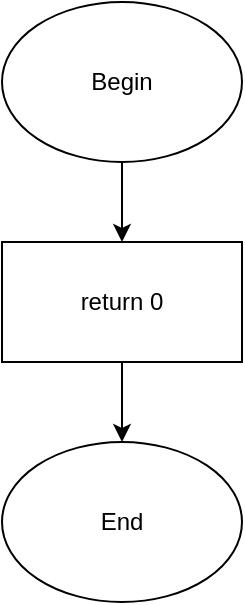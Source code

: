 <mxfile version="13.0.3" type="device"><diagram id="15e_eNpXIbb42CQJQJ2H" name="Page-1"><mxGraphModel dx="1326" dy="806" grid="1" gridSize="10" guides="1" tooltips="1" connect="1" arrows="1" fold="1" page="1" pageScale="1" pageWidth="850" pageHeight="1100" math="0" shadow="0"><root><mxCell id="0"/><mxCell id="1" parent="0"/><mxCell id="aRMEU1UnrPQB_AKytkJ--4" value="" style="edgeStyle=orthogonalEdgeStyle;rounded=0;orthogonalLoop=1;jettySize=auto;html=1;" edge="1" parent="1" source="aRMEU1UnrPQB_AKytkJ--1"><mxGeometry relative="1" as="geometry"><mxPoint x="410" y="210" as="targetPoint"/></mxGeometry></mxCell><mxCell id="aRMEU1UnrPQB_AKytkJ--1" value="Begin" style="ellipse;whiteSpace=wrap;html=1;" vertex="1" parent="1"><mxGeometry x="350" y="90" width="120" height="80" as="geometry"/></mxCell><mxCell id="aRMEU1UnrPQB_AKytkJ--7" value="" style="edgeStyle=orthogonalEdgeStyle;rounded=0;orthogonalLoop=1;jettySize=auto;html=1;" edge="1" parent="1" source="aRMEU1UnrPQB_AKytkJ--5" target="aRMEU1UnrPQB_AKytkJ--6"><mxGeometry relative="1" as="geometry"/></mxCell><mxCell id="aRMEU1UnrPQB_AKytkJ--5" value="return 0" style="rounded=0;whiteSpace=wrap;html=1;" vertex="1" parent="1"><mxGeometry x="350" y="210" width="120" height="60" as="geometry"/></mxCell><mxCell id="aRMEU1UnrPQB_AKytkJ--6" value="End" style="ellipse;whiteSpace=wrap;html=1;" vertex="1" parent="1"><mxGeometry x="350" y="310" width="120" height="80" as="geometry"/></mxCell></root></mxGraphModel></diagram></mxfile>
